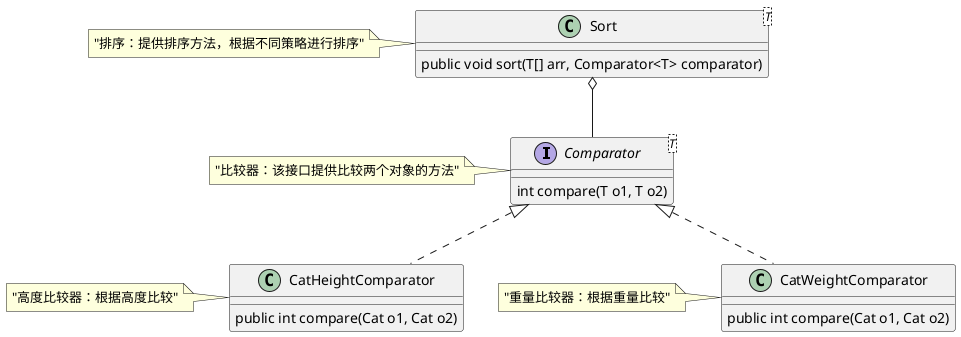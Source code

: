 @startuml

interface Comparator<T>{
    int compare(T o1, T o2)
}

class CatHeightComparator{
    public int compare(Cat o1, Cat o2)
}

class CatWeightComparator{
    public int compare(Cat o1, Cat o2)
}
class Sort<T> {
    public void sort(T[] arr, Comparator<T> comparator)
}
Sort o-- Comparator
Comparator <|.. CatHeightComparator
Comparator <|.. CatWeightComparator

note left of Sort : "排序：提供排序方法，根据不同策略进行排序"
note left of Comparator : "比较器：该接口提供比较两个对象的方法"
note left of CatHeightComparator : "高度比较器：根据高度比较"
note left of CatWeightComparator : "重量比较器：根据重量比较"



@enduml